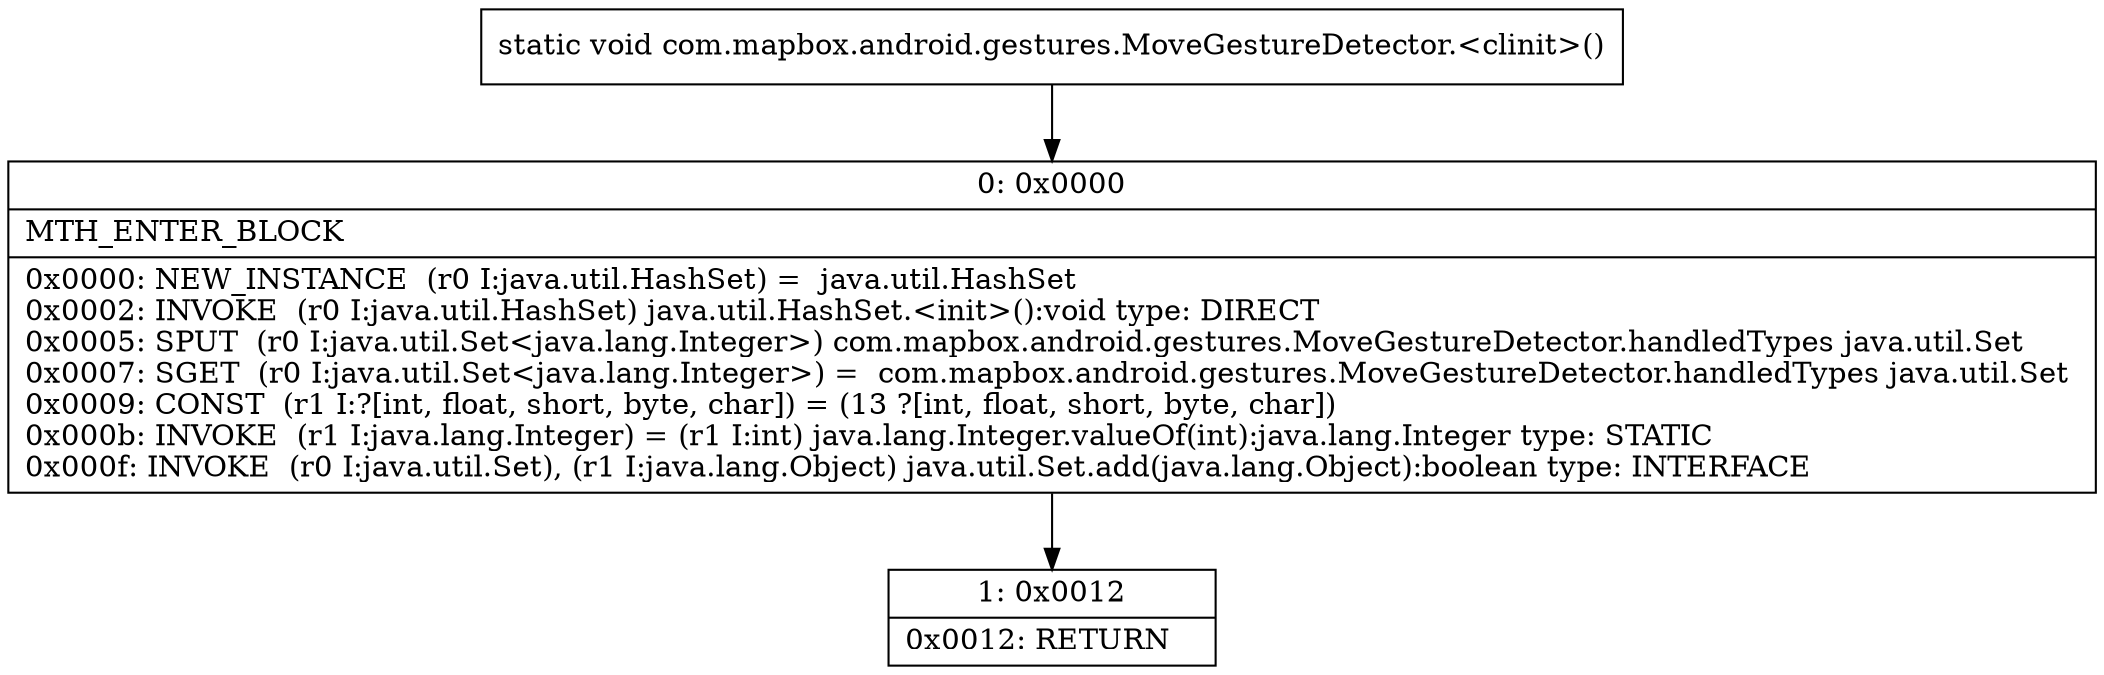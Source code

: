 digraph "CFG forcom.mapbox.android.gestures.MoveGestureDetector.\<clinit\>()V" {
Node_0 [shape=record,label="{0\:\ 0x0000|MTH_ENTER_BLOCK\l|0x0000: NEW_INSTANCE  (r0 I:java.util.HashSet) =  java.util.HashSet \l0x0002: INVOKE  (r0 I:java.util.HashSet) java.util.HashSet.\<init\>():void type: DIRECT \l0x0005: SPUT  (r0 I:java.util.Set\<java.lang.Integer\>) com.mapbox.android.gestures.MoveGestureDetector.handledTypes java.util.Set \l0x0007: SGET  (r0 I:java.util.Set\<java.lang.Integer\>) =  com.mapbox.android.gestures.MoveGestureDetector.handledTypes java.util.Set \l0x0009: CONST  (r1 I:?[int, float, short, byte, char]) = (13 ?[int, float, short, byte, char]) \l0x000b: INVOKE  (r1 I:java.lang.Integer) = (r1 I:int) java.lang.Integer.valueOf(int):java.lang.Integer type: STATIC \l0x000f: INVOKE  (r0 I:java.util.Set), (r1 I:java.lang.Object) java.util.Set.add(java.lang.Object):boolean type: INTERFACE \l}"];
Node_1 [shape=record,label="{1\:\ 0x0012|0x0012: RETURN   \l}"];
MethodNode[shape=record,label="{static void com.mapbox.android.gestures.MoveGestureDetector.\<clinit\>() }"];
MethodNode -> Node_0;
Node_0 -> Node_1;
}

